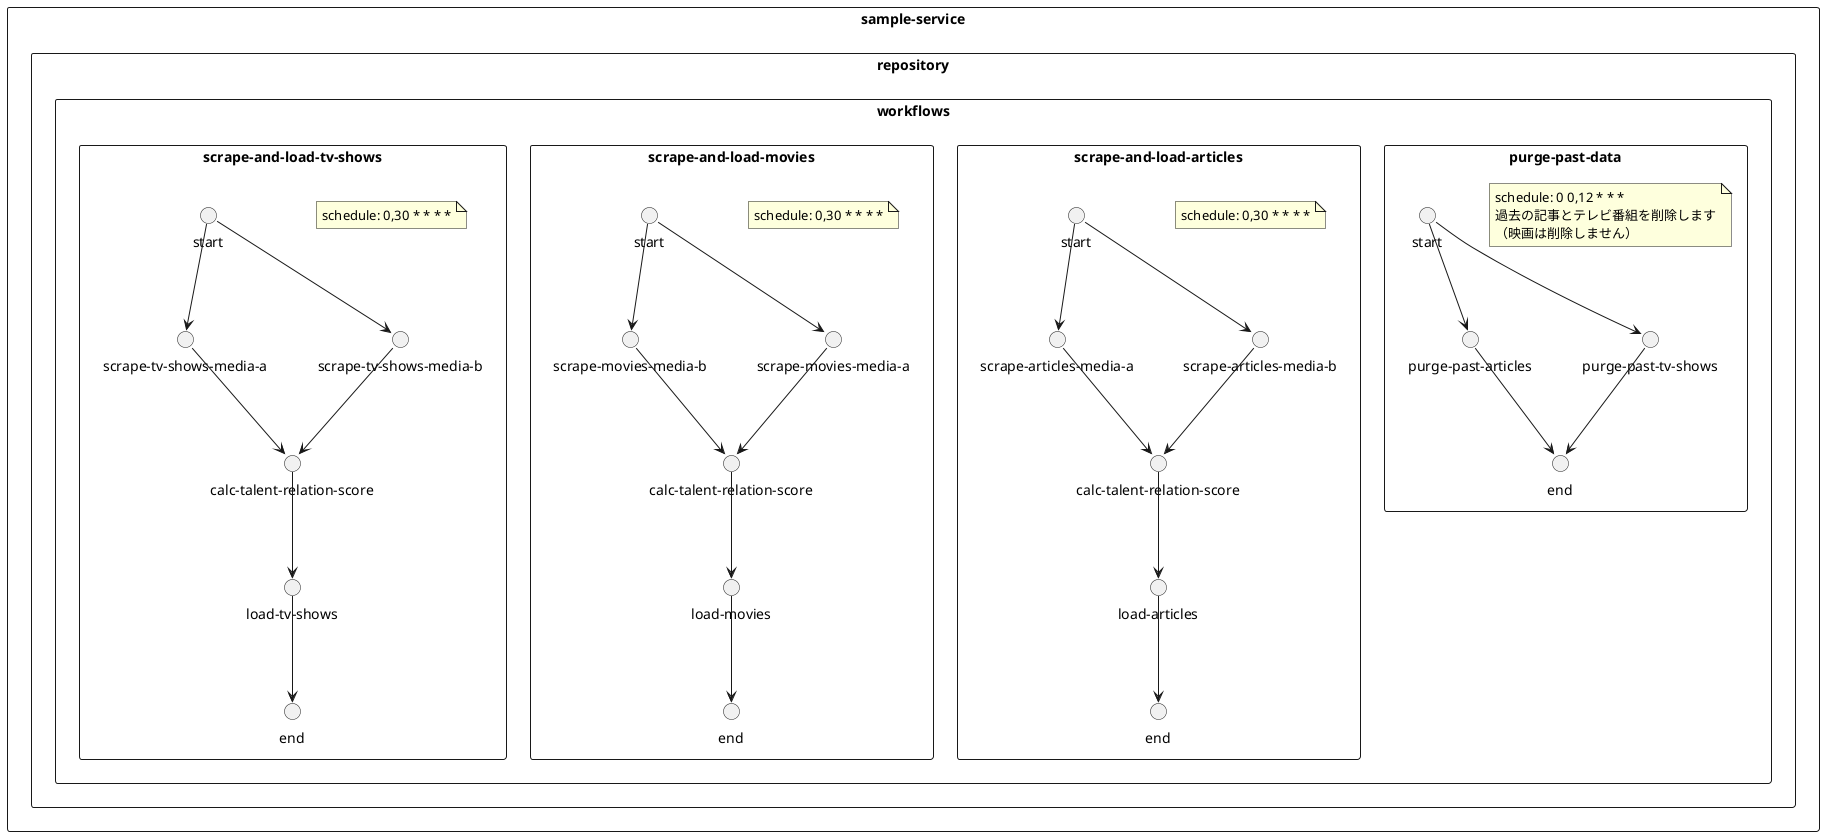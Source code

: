 @startuml
hide circle
rectangle "sample-service" as sample-service {
    rectangle "repository" as sample-service/repository {
        rectangle "workflows" as sample-service/repository/workflows {
            rectangle "purge-past-data" as sample-service/repository/workflows/purge-past-data {
                note "schedule: 0 0,12 * * *\n過去の記事とテレビ番組を削除します\n（映画は削除しません）" as sample_service_repository_workflows_purge_past_data_note
                circle "end" as sample-service/repository/workflows/purge-past-data/end
                circle "purge-past-articles" as sample-service/repository/workflows/purge-past-data/purge-past-articles
                circle "purge-past-tv-shows" as sample-service/repository/workflows/purge-past-data/purge-past-tv-shows
                circle "start" as sample-service/repository/workflows/purge-past-data/start
            }
            rectangle "scrape-and-load-articles" as sample-service/repository/workflows/scrape-and-load-articles {
                note "schedule: 0,30 * * * *" as sample_service_repository_workflows_scrape_and_load_articles_note
                circle "end" as sample-service/repository/workflows/scrape-and-load-articles/end
                circle "load-articles" as sample-service/repository/workflows/scrape-and-load-articles/load-articles
                circle "scrape-articles-media-a" as sample-service/repository/workflows/scrape-and-load-articles/scrape-articles-media-a
                circle "scrape-articles-media-b" as sample-service/repository/workflows/scrape-and-load-articles/scrape-articles-media-b
                circle "start" as sample-service/repository/workflows/scrape-and-load-articles/start
                circle "calc-talent-relation-score" as sample-service/repository/workflows/scrape-and-load-articles/calc-talent-relation-score
            }
            rectangle "scrape-and-load-movies" as sample-service/repository/workflows/scrape-and-load-movies {
                note "schedule: 0,30 * * * *" as sample_service_repository_workflows_scrape_and_load_movies_note
                circle "scrape-movies-media-b" as sample-service/repository/workflows/scrape-and-load-movies/scrape-movies-media-b
                circle "start" as sample-service/repository/workflows/scrape-and-load-movies/start
                circle "calc-talent-relation-score" as sample-service/repository/workflows/scrape-and-load-movies/calc-talent-relation-score
                circle "end" as sample-service/repository/workflows/scrape-and-load-movies/end
                circle "load-movies" as sample-service/repository/workflows/scrape-and-load-movies/load-movies
                circle "scrape-movies-media-a" as sample-service/repository/workflows/scrape-and-load-movies/scrape-movies-media-a
            }
            rectangle "scrape-and-load-tv-shows" as sample-service/repository/workflows/scrape-and-load-tv-shows {
                note "schedule: 0,30 * * * *" as sample_service_repository_workflows_scrape_and_load_tv_shows_note
                circle "load-tv-shows" as sample-service/repository/workflows/scrape-and-load-tv-shows/load-tv-shows
                circle "scrape-tv-shows-media-a" as sample-service/repository/workflows/scrape-and-load-tv-shows/scrape-tv-shows-media-a
                circle "scrape-tv-shows-media-b" as sample-service/repository/workflows/scrape-and-load-tv-shows/scrape-tv-shows-media-b
                circle "start" as sample-service/repository/workflows/scrape-and-load-tv-shows/start
                circle "calc-talent-relation-score" as sample-service/repository/workflows/scrape-and-load-tv-shows/calc-talent-relation-score
                circle "end" as sample-service/repository/workflows/scrape-and-load-tv-shows/end
            }
        }
    }
}
"sample-service/repository/workflows/purge-past-data/purge-past-articles" --> "sample-service/repository/workflows/purge-past-data/end"
"sample-service/repository/workflows/purge-past-data/purge-past-tv-shows" --> "sample-service/repository/workflows/purge-past-data/end"
"sample-service/repository/workflows/purge-past-data/start" --> "sample-service/repository/workflows/purge-past-data/purge-past-articles"
"sample-service/repository/workflows/purge-past-data/start" --> "sample-service/repository/workflows/purge-past-data/purge-past-tv-shows"
"sample-service/repository/workflows/scrape-and-load-articles/load-articles" --> "sample-service/repository/workflows/scrape-and-load-articles/end"
"sample-service/repository/workflows/scrape-and-load-articles/scrape-articles-media-a" --> "sample-service/repository/workflows/scrape-and-load-articles/calc-talent-relation-score"
"sample-service/repository/workflows/scrape-and-load-articles/scrape-articles-media-b" --> "sample-service/repository/workflows/scrape-and-load-articles/calc-talent-relation-score"
"sample-service/repository/workflows/scrape-and-load-articles/start" --> "sample-service/repository/workflows/scrape-and-load-articles/scrape-articles-media-a"
"sample-service/repository/workflows/scrape-and-load-articles/start" --> "sample-service/repository/workflows/scrape-and-load-articles/scrape-articles-media-b"
"sample-service/repository/workflows/scrape-and-load-articles/calc-talent-relation-score" --> "sample-service/repository/workflows/scrape-and-load-articles/load-articles"
"sample-service/repository/workflows/scrape-and-load-movies/scrape-movies-media-b" --> "sample-service/repository/workflows/scrape-and-load-movies/calc-talent-relation-score"
"sample-service/repository/workflows/scrape-and-load-movies/start" --> "sample-service/repository/workflows/scrape-and-load-movies/scrape-movies-media-a"
"sample-service/repository/workflows/scrape-and-load-movies/start" --> "sample-service/repository/workflows/scrape-and-load-movies/scrape-movies-media-b"
"sample-service/repository/workflows/scrape-and-load-movies/calc-talent-relation-score" --> "sample-service/repository/workflows/scrape-and-load-movies/load-movies"
"sample-service/repository/workflows/scrape-and-load-movies/load-movies" --> "sample-service/repository/workflows/scrape-and-load-movies/end"
"sample-service/repository/workflows/scrape-and-load-movies/scrape-movies-media-a" --> "sample-service/repository/workflows/scrape-and-load-movies/calc-talent-relation-score"
"sample-service/repository/workflows/scrape-and-load-tv-shows/load-tv-shows" --> "sample-service/repository/workflows/scrape-and-load-tv-shows/end"
"sample-service/repository/workflows/scrape-and-load-tv-shows/scrape-tv-shows-media-a" --> "sample-service/repository/workflows/scrape-and-load-tv-shows/calc-talent-relation-score"
"sample-service/repository/workflows/scrape-and-load-tv-shows/scrape-tv-shows-media-b" --> "sample-service/repository/workflows/scrape-and-load-tv-shows/calc-talent-relation-score"
"sample-service/repository/workflows/scrape-and-load-tv-shows/start" --> "sample-service/repository/workflows/scrape-and-load-tv-shows/scrape-tv-shows-media-a"
"sample-service/repository/workflows/scrape-and-load-tv-shows/start" --> "sample-service/repository/workflows/scrape-and-load-tv-shows/scrape-tv-shows-media-b"
"sample-service/repository/workflows/scrape-and-load-tv-shows/calc-talent-relation-score" --> "sample-service/repository/workflows/scrape-and-load-tv-shows/load-tv-shows"
@enduml
